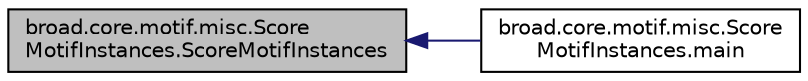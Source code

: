 digraph "broad.core.motif.misc.ScoreMotifInstances.ScoreMotifInstances"
{
  edge [fontname="Helvetica",fontsize="10",labelfontname="Helvetica",labelfontsize="10"];
  node [fontname="Helvetica",fontsize="10",shape=record];
  rankdir="LR";
  Node1 [label="broad.core.motif.misc.Score\lMotifInstances.ScoreMotifInstances",height=0.2,width=0.4,color="black", fillcolor="grey75", style="filled" fontcolor="black"];
  Node1 -> Node2 [dir="back",color="midnightblue",fontsize="10",style="solid"];
  Node2 [label="broad.core.motif.misc.Score\lMotifInstances.main",height=0.2,width=0.4,color="black", fillcolor="white", style="filled",URL="$classbroad_1_1core_1_1motif_1_1misc_1_1_score_motif_instances.html#abbc985d2c658fd586e8bb2d5732b994c"];
}
